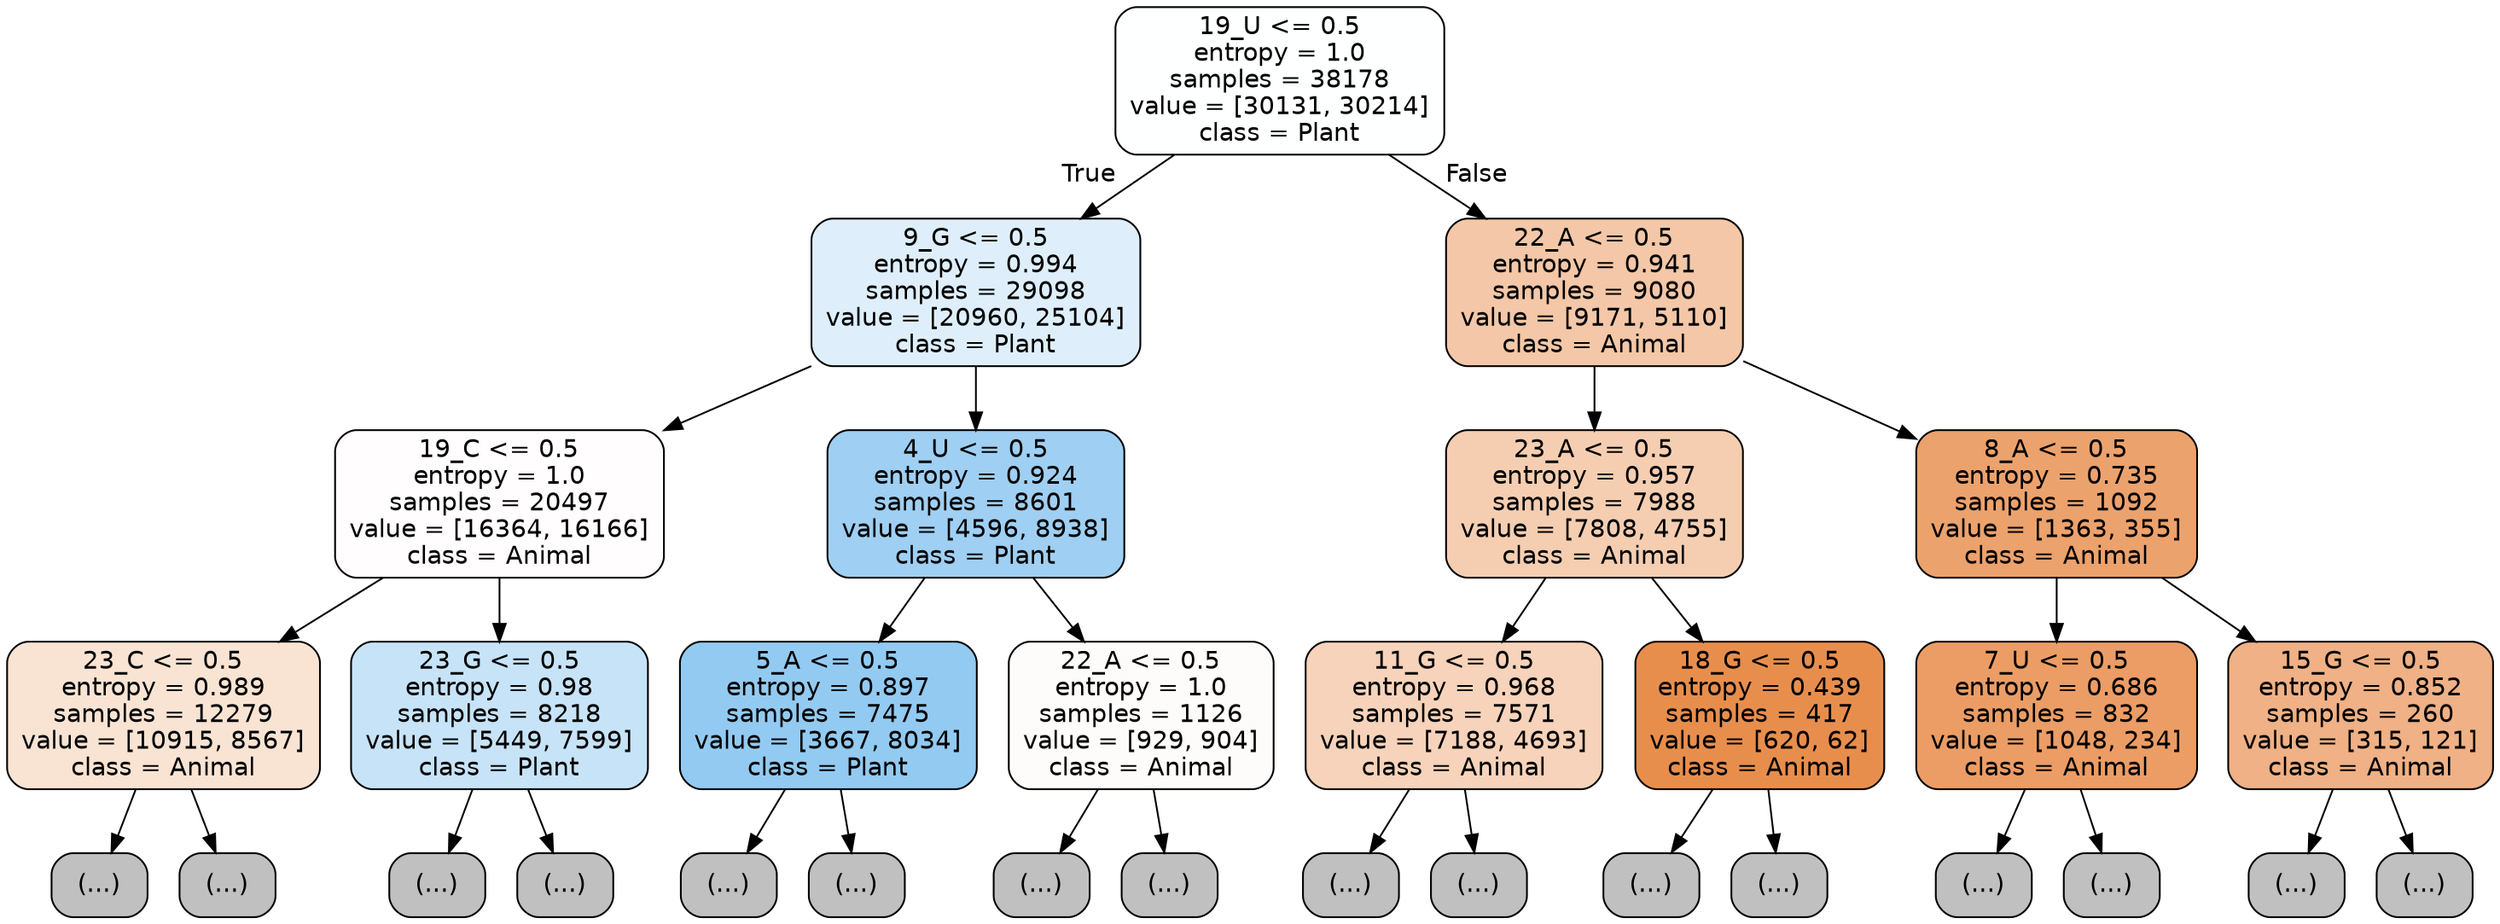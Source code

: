 digraph Tree {
node [shape=box, style="filled, rounded", color="black", fontname="helvetica"] ;
edge [fontname="helvetica"] ;
0 [label="19_U <= 0.5\nentropy = 1.0\nsamples = 38178\nvalue = [30131, 30214]\nclass = Plant", fillcolor="#feffff"] ;
1 [label="9_G <= 0.5\nentropy = 0.994\nsamples = 29098\nvalue = [20960, 25104]\nclass = Plant", fillcolor="#deeffb"] ;
0 -> 1 [labeldistance=2.5, labelangle=45, headlabel="True"] ;
2 [label="19_C <= 0.5\nentropy = 1.0\nsamples = 20497\nvalue = [16364, 16166]\nclass = Animal", fillcolor="#fffdfd"] ;
1 -> 2 ;
3 [label="23_C <= 0.5\nentropy = 0.989\nsamples = 12279\nvalue = [10915, 8567]\nclass = Animal", fillcolor="#f9e4d4"] ;
2 -> 3 ;
4 [label="(...)", fillcolor="#C0C0C0"] ;
3 -> 4 ;
5871 [label="(...)", fillcolor="#C0C0C0"] ;
3 -> 5871 ;
6116 [label="23_G <= 0.5\nentropy = 0.98\nsamples = 8218\nvalue = [5449, 7599]\nclass = Plant", fillcolor="#c7e3f8"] ;
2 -> 6116 ;
6117 [label="(...)", fillcolor="#C0C0C0"] ;
6116 -> 6117 ;
9154 [label="(...)", fillcolor="#C0C0C0"] ;
6116 -> 9154 ;
9277 [label="4_U <= 0.5\nentropy = 0.924\nsamples = 8601\nvalue = [4596, 8938]\nclass = Plant", fillcolor="#9fcff2"] ;
1 -> 9277 ;
9278 [label="5_A <= 0.5\nentropy = 0.897\nsamples = 7475\nvalue = [3667, 8034]\nclass = Plant", fillcolor="#93caf1"] ;
9277 -> 9278 ;
9279 [label="(...)", fillcolor="#C0C0C0"] ;
9278 -> 9279 ;
11222 [label="(...)", fillcolor="#C0C0C0"] ;
9278 -> 11222 ;
11875 [label="22_A <= 0.5\nentropy = 1.0\nsamples = 1126\nvalue = [929, 904]\nclass = Animal", fillcolor="#fefcfa"] ;
9277 -> 11875 ;
11876 [label="(...)", fillcolor="#C0C0C0"] ;
11875 -> 11876 ;
12491 [label="(...)", fillcolor="#C0C0C0"] ;
11875 -> 12491 ;
12582 [label="22_A <= 0.5\nentropy = 0.941\nsamples = 9080\nvalue = [9171, 5110]\nclass = Animal", fillcolor="#f3c7a7"] ;
0 -> 12582 [labeldistance=2.5, labelangle=-45, headlabel="False"] ;
12583 [label="23_A <= 0.5\nentropy = 0.957\nsamples = 7988\nvalue = [7808, 4755]\nclass = Animal", fillcolor="#f5ceb2"] ;
12582 -> 12583 ;
12584 [label="11_G <= 0.5\nentropy = 0.968\nsamples = 7571\nvalue = [7188, 4693]\nclass = Animal", fillcolor="#f6d3ba"] ;
12583 -> 12584 ;
12585 [label="(...)", fillcolor="#C0C0C0"] ;
12584 -> 12585 ;
15244 [label="(...)", fillcolor="#C0C0C0"] ;
12584 -> 15244 ;
16317 [label="18_G <= 0.5\nentropy = 0.439\nsamples = 417\nvalue = [620, 62]\nclass = Animal", fillcolor="#e88e4d"] ;
12583 -> 16317 ;
16318 [label="(...)", fillcolor="#C0C0C0"] ;
16317 -> 16318 ;
16385 [label="(...)", fillcolor="#C0C0C0"] ;
16317 -> 16385 ;
16436 [label="8_A <= 0.5\nentropy = 0.735\nsamples = 1092\nvalue = [1363, 355]\nclass = Animal", fillcolor="#eca26d"] ;
12582 -> 16436 ;
16437 [label="7_U <= 0.5\nentropy = 0.686\nsamples = 832\nvalue = [1048, 234]\nclass = Animal", fillcolor="#eb9d65"] ;
16436 -> 16437 ;
16438 [label="(...)", fillcolor="#C0C0C0"] ;
16437 -> 16438 ;
16669 [label="(...)", fillcolor="#C0C0C0"] ;
16437 -> 16669 ;
16800 [label="15_G <= 0.5\nentropy = 0.852\nsamples = 260\nvalue = [315, 121]\nclass = Animal", fillcolor="#efb185"] ;
16436 -> 16800 ;
16801 [label="(...)", fillcolor="#C0C0C0"] ;
16800 -> 16801 ;
16892 [label="(...)", fillcolor="#C0C0C0"] ;
16800 -> 16892 ;
}